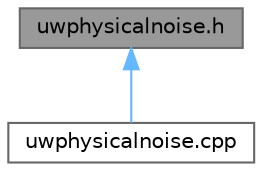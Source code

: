 digraph "uwphysicalnoise.h"
{
 // LATEX_PDF_SIZE
  bgcolor="transparent";
  edge [fontname=Helvetica,fontsize=10,labelfontname=Helvetica,labelfontsize=10];
  node [fontname=Helvetica,fontsize=10,shape=box,height=0.2,width=0.4];
  Node1 [id="Node000001",label="uwphysicalnoise.h",height=0.2,width=0.4,color="gray40", fillcolor="grey60", style="filled", fontcolor="black",tooltip="Definition of UwPhysicalNoise class."];
  Node1 -> Node2 [id="edge1_Node000001_Node000002",dir="back",color="steelblue1",style="solid",tooltip=" "];
  Node2 [id="Node000002",label="uwphysicalnoise.cpp",height=0.2,width=0.4,color="grey40", fillcolor="white", style="filled",URL="$uwphysicalnoise_8cpp.html",tooltip="Implementation of UnderwaterPhysicalNoise class."];
}
